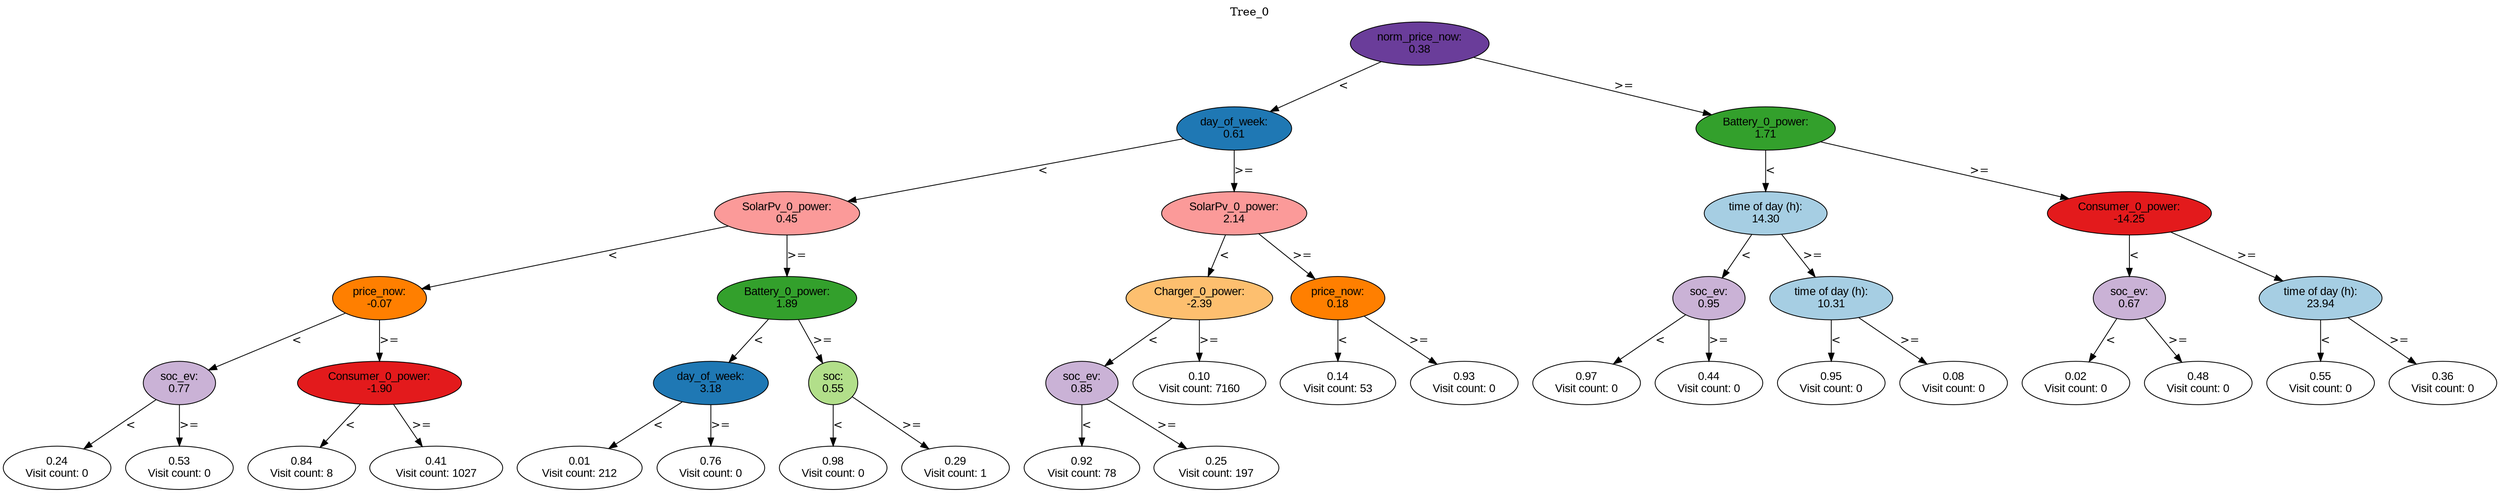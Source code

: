 digraph BST {
    node [fontname="Arial" style=filled colorscheme=paired12];
    0 [ label = "norm_price_now:
0.38" fillcolor=10];
    1 [ label = "day_of_week:
0.61" fillcolor=2];
    2 [ label = "SolarPv_0_power:
0.45" fillcolor=5];
    3 [ label = "price_now:
-0.07" fillcolor=8];
    4 [ label = "soc_ev:
0.77" fillcolor=9];
    5 [ label = "0.24
Visit count: 0" fillcolor=white];
    6 [ label = "0.53
Visit count: 0" fillcolor=white];
    7 [ label = "Consumer_0_power:
-1.90" fillcolor=6];
    8 [ label = "0.84
Visit count: 8" fillcolor=white];
    9 [ label = "0.41
Visit count: 1027" fillcolor=white];
    10 [ label = "Battery_0_power:
1.89" fillcolor=4];
    11 [ label = "day_of_week:
3.18" fillcolor=2];
    12 [ label = "0.01
Visit count: 212" fillcolor=white];
    13 [ label = "0.76
Visit count: 0" fillcolor=white];
    14 [ label = "soc:
0.55" fillcolor=3];
    15 [ label = "0.98
Visit count: 0" fillcolor=white];
    16 [ label = "0.29
Visit count: 1" fillcolor=white];
    17 [ label = "SolarPv_0_power:
2.14" fillcolor=5];
    18 [ label = "Charger_0_power:
-2.39" fillcolor=7];
    19 [ label = "soc_ev:
0.85" fillcolor=9];
    20 [ label = "0.92
Visit count: 78" fillcolor=white];
    21 [ label = "0.25
Visit count: 197" fillcolor=white];
    22 [ label = "0.10
Visit count: 7160" fillcolor=white];
    23 [ label = "price_now:
0.18" fillcolor=8];
    24 [ label = "0.14
Visit count: 53" fillcolor=white];
    25 [ label = "0.93
Visit count: 0" fillcolor=white];
    26 [ label = "Battery_0_power:
1.71" fillcolor=4];
    27 [ label = "time of day (h):
14.30" fillcolor=1];
    28 [ label = "soc_ev:
0.95" fillcolor=9];
    29 [ label = "0.97
Visit count: 0" fillcolor=white];
    30 [ label = "0.44
Visit count: 0" fillcolor=white];
    31 [ label = "time of day (h):
10.31" fillcolor=1];
    32 [ label = "0.95
Visit count: 0" fillcolor=white];
    33 [ label = "0.08
Visit count: 0" fillcolor=white];
    34 [ label = "Consumer_0_power:
-14.25" fillcolor=6];
    35 [ label = "soc_ev:
0.67" fillcolor=9];
    36 [ label = "0.02
Visit count: 0" fillcolor=white];
    37 [ label = "0.48
Visit count: 0" fillcolor=white];
    38 [ label = "time of day (h):
23.94" fillcolor=1];
    39 [ label = "0.55
Visit count: 0" fillcolor=white];
    40 [ label = "0.36
Visit count: 0" fillcolor=white];

    0  -> 1[ label = "<"];
    0  -> 26[ label = ">="];
    1  -> 2[ label = "<"];
    1  -> 17[ label = ">="];
    2  -> 3[ label = "<"];
    2  -> 10[ label = ">="];
    3  -> 4[ label = "<"];
    3  -> 7[ label = ">="];
    4  -> 5[ label = "<"];
    4  -> 6[ label = ">="];
    7  -> 8[ label = "<"];
    7  -> 9[ label = ">="];
    10  -> 11[ label = "<"];
    10  -> 14[ label = ">="];
    11  -> 12[ label = "<"];
    11  -> 13[ label = ">="];
    14  -> 15[ label = "<"];
    14  -> 16[ label = ">="];
    17  -> 18[ label = "<"];
    17  -> 23[ label = ">="];
    18  -> 19[ label = "<"];
    18  -> 22[ label = ">="];
    19  -> 20[ label = "<"];
    19  -> 21[ label = ">="];
    23  -> 24[ label = "<"];
    23  -> 25[ label = ">="];
    26  -> 27[ label = "<"];
    26  -> 34[ label = ">="];
    27  -> 28[ label = "<"];
    27  -> 31[ label = ">="];
    28  -> 29[ label = "<"];
    28  -> 30[ label = ">="];
    31  -> 32[ label = "<"];
    31  -> 33[ label = ">="];
    34  -> 35[ label = "<"];
    34  -> 38[ label = ">="];
    35  -> 36[ label = "<"];
    35  -> 37[ label = ">="];
    38  -> 39[ label = "<"];
    38  -> 40[ label = ">="];

    labelloc="t";
    label="Tree_0";
}